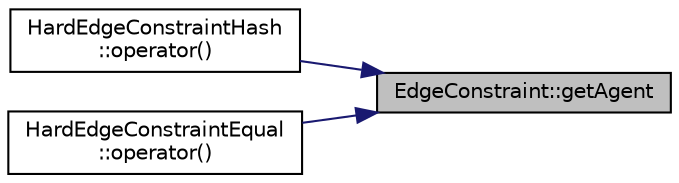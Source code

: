 digraph "EdgeConstraint::getAgent"
{
 // INTERACTIVE_SVG=YES
 // LATEX_PDF_SIZE
  edge [fontname="Helvetica",fontsize="10",labelfontname="Helvetica",labelfontsize="10"];
  node [fontname="Helvetica",fontsize="10",shape=record];
  rankdir="RL";
  Node1 [label="EdgeConstraint::getAgent",height=0.2,width=0.4,color="black", fillcolor="grey75", style="filled", fontcolor="black",tooltip=" "];
  Node1 -> Node2 [dir="back",color="midnightblue",fontsize="10",style="solid",fontname="Helvetica"];
  Node2 [label="HardEdgeConstraintHash\l::operator()",height=0.2,width=0.4,color="black", fillcolor="white", style="filled",URL="$structHardEdgeConstraintHash.html#adb69e40ffe269128d15111d65f882e51",tooltip=" "];
  Node1 -> Node3 [dir="back",color="midnightblue",fontsize="10",style="solid",fontname="Helvetica"];
  Node3 [label="HardEdgeConstraintEqual\l::operator()",height=0.2,width=0.4,color="black", fillcolor="white", style="filled",URL="$structHardEdgeConstraintEqual.html#a4c93a140a6c125eed5912fa048f2af77",tooltip=" "];
}
